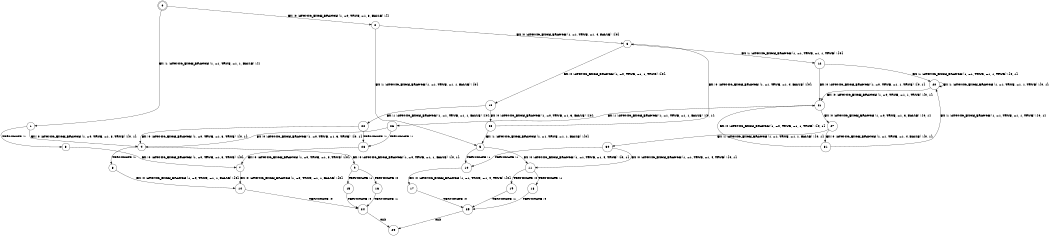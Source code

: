 digraph BCG {
size = "7, 10.5";
center = TRUE;
node [shape = circle];
0 [peripheries = 2];
0 -> 1 [label = "EX !1 !ATOMIC_EXCH_BRANCH (1, +1, TRUE, +1, 1, FALSE) !{}"];
0 -> 2 [label = "EX !0 !ATOMIC_EXCH_BRANCH (1, +0, TRUE, +1, 3, FALSE) !{}"];
1 -> 3 [label = "TERMINATE !1"];
1 -> 4 [label = "EX !0 !ATOMIC_EXCH_BRANCH (1, +0, TRUE, +1, 3, TRUE) !{0, 1}"];
2 -> 5 [label = "EX !1 !ATOMIC_EXCH_BRANCH (1, +1, TRUE, +1, 1, FALSE) !{0}"];
2 -> 6 [label = "EX !0 !ATOMIC_EXCH_BRANCH (1, +1, TRUE, +1, 4, FALSE) !{0}"];
3 -> 7 [label = "EX !0 !ATOMIC_EXCH_BRANCH (1, +0, TRUE, +1, 3, TRUE) !{0}"];
4 -> 8 [label = "TERMINATE !1"];
4 -> 9 [label = "EX !0 !ATOMIC_EXCH_BRANCH (1, +0, TRUE, +1, 1, FALSE) !{0, 1}"];
5 -> 10 [label = "TERMINATE !1"];
5 -> 11 [label = "EX !0 !ATOMIC_EXCH_BRANCH (1, +1, TRUE, +1, 4, TRUE) !{0, 1}"];
6 -> 12 [label = "EX !1 !ATOMIC_EXCH_BRANCH (1, +1, TRUE, +1, 1, TRUE) !{0}"];
6 -> 13 [label = "EX !0 !ATOMIC_EXCH_BRANCH (1, +0, TRUE, +1, 1, TRUE) !{0}"];
7 -> 14 [label = "EX !0 !ATOMIC_EXCH_BRANCH (1, +0, TRUE, +1, 1, FALSE) !{0}"];
8 -> 14 [label = "EX !0 !ATOMIC_EXCH_BRANCH (1, +0, TRUE, +1, 1, FALSE) !{0}"];
9 -> 15 [label = "TERMINATE !1"];
9 -> 16 [label = "TERMINATE !0"];
10 -> 17 [label = "EX !0 !ATOMIC_EXCH_BRANCH (1, +1, TRUE, +1, 4, TRUE) !{0}"];
11 -> 18 [label = "TERMINATE !1"];
11 -> 19 [label = "TERMINATE !0"];
12 -> 20 [label = "EX !1 !ATOMIC_EXCH_BRANCH (1, +1, TRUE, +1, 1, TRUE) !{0, 1}"];
12 -> 21 [label = "EX !0 !ATOMIC_EXCH_BRANCH (1, +0, TRUE, +1, 1, TRUE) !{0, 1}"];
13 -> 22 [label = "EX !1 !ATOMIC_EXCH_BRANCH (1, +1, TRUE, +1, 1, FALSE) !{0}"];
13 -> 23 [label = "EX !0 !ATOMIC_EXCH_BRANCH (1, +0, TRUE, +1, 3, FALSE) !{0}"];
14 -> 24 [label = "TERMINATE !0"];
15 -> 24 [label = "TERMINATE !0"];
16 -> 24 [label = "TERMINATE !1"];
17 -> 25 [label = "TERMINATE !0"];
18 -> 25 [label = "TERMINATE !0"];
19 -> 25 [label = "TERMINATE !1"];
20 -> 20 [label = "EX !1 !ATOMIC_EXCH_BRANCH (1, +1, TRUE, +1, 1, TRUE) !{0, 1}"];
20 -> 21 [label = "EX !0 !ATOMIC_EXCH_BRANCH (1, +0, TRUE, +1, 1, TRUE) !{0, 1}"];
21 -> 26 [label = "EX !1 !ATOMIC_EXCH_BRANCH (1, +1, TRUE, +1, 1, FALSE) !{0, 1}"];
21 -> 27 [label = "EX !0 !ATOMIC_EXCH_BRANCH (1, +0, TRUE, +1, 3, FALSE) !{0, 1}"];
22 -> 28 [label = "TERMINATE !1"];
22 -> 4 [label = "EX !0 !ATOMIC_EXCH_BRANCH (1, +0, TRUE, +1, 3, TRUE) !{0, 1}"];
23 -> 5 [label = "EX !1 !ATOMIC_EXCH_BRANCH (1, +1, TRUE, +1, 1, FALSE) !{0}"];
23 -> 6 [label = "EX !0 !ATOMIC_EXCH_BRANCH (1, +1, TRUE, +1, 4, FALSE) !{0}"];
24 -> 29 [label = "exit"];
25 -> 29 [label = "exit"];
26 -> 28 [label = "TERMINATE !1"];
26 -> 4 [label = "EX !0 !ATOMIC_EXCH_BRANCH (1, +0, TRUE, +1, 3, TRUE) !{0, 1}"];
27 -> 30 [label = "EX !1 !ATOMIC_EXCH_BRANCH (1, +1, TRUE, +1, 1, FALSE) !{0, 1}"];
27 -> 31 [label = "EX !0 !ATOMIC_EXCH_BRANCH (1, +1, TRUE, +1, 4, FALSE) !{0, 1}"];
28 -> 7 [label = "EX !0 !ATOMIC_EXCH_BRANCH (1, +0, TRUE, +1, 3, TRUE) !{0}"];
30 -> 10 [label = "TERMINATE !1"];
30 -> 11 [label = "EX !0 !ATOMIC_EXCH_BRANCH (1, +1, TRUE, +1, 4, TRUE) !{0, 1}"];
31 -> 20 [label = "EX !1 !ATOMIC_EXCH_BRANCH (1, +1, TRUE, +1, 1, TRUE) !{0, 1}"];
31 -> 21 [label = "EX !0 !ATOMIC_EXCH_BRANCH (1, +0, TRUE, +1, 1, TRUE) !{0, 1}"];
}
